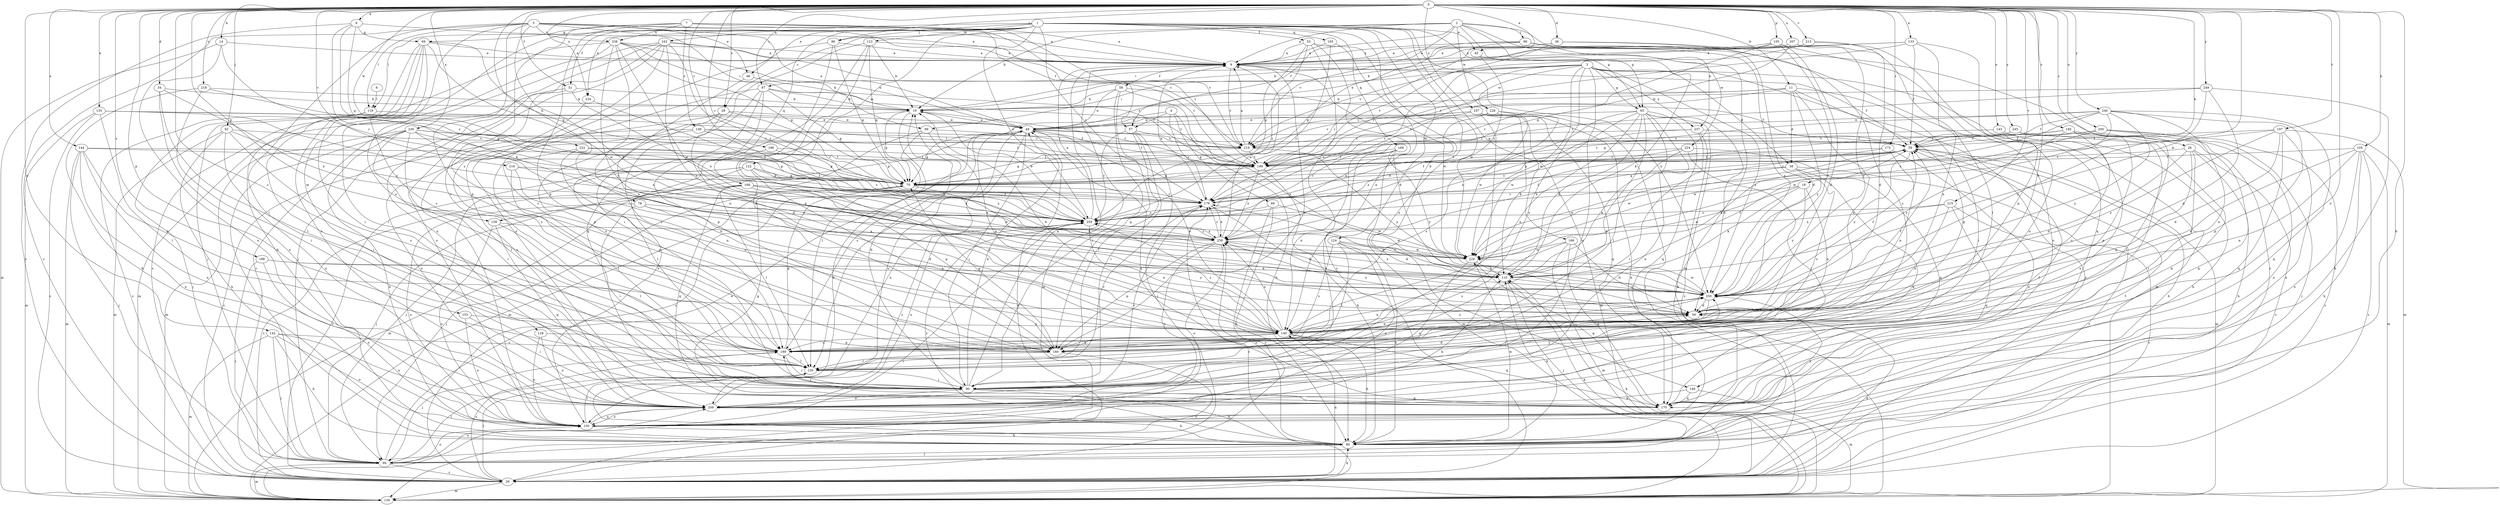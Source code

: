 strict digraph  {
0;
1;
2;
3;
4;
5;
6;
7;
8;
9;
11;
14;
18;
19;
26;
28;
29;
34;
36;
38;
39;
45;
48;
49;
51;
53;
57;
58;
59;
65;
68;
69;
70;
78;
80;
87;
89;
90;
92;
96;
98;
99;
105;
110;
119;
120;
122;
123;
124;
129;
130;
133;
135;
140;
142;
143;
144;
148;
149;
150;
153;
155;
159;
160;
162;
165;
166;
168;
169;
170;
172;
179;
185;
188;
189;
196;
197;
199;
200;
207;
209;
213;
215;
216;
218;
219;
222;
224;
228;
229;
230;
234;
237;
238;
239;
240;
245;
249;
250;
257;
259;
0 -> 8  [label=a];
0 -> 11  [label=b];
0 -> 14  [label=b];
0 -> 18  [label=b];
0 -> 26  [label=c];
0 -> 28  [label=c];
0 -> 34  [label=d];
0 -> 36  [label=d];
0 -> 45  [label=e];
0 -> 51  [label=f];
0 -> 78  [label=h];
0 -> 80  [label=h];
0 -> 87  [label=i];
0 -> 92  [label=j];
0 -> 96  [label=j];
0 -> 105  [label=k];
0 -> 110  [label=k];
0 -> 133  [label=n];
0 -> 135  [label=n];
0 -> 140  [label=n];
0 -> 142  [label=o];
0 -> 143  [label=o];
0 -> 144  [label=o];
0 -> 148  [label=o];
0 -> 153  [label=p];
0 -> 155  [label=p];
0 -> 159  [label=p];
0 -> 172  [label=r];
0 -> 179  [label=r];
0 -> 185  [label=s];
0 -> 188  [label=s];
0 -> 189  [label=s];
0 -> 196  [label=t];
0 -> 197  [label=t];
0 -> 200  [label=u];
0 -> 207  [label=u];
0 -> 213  [label=v];
0 -> 215  [label=v];
0 -> 216  [label=v];
0 -> 218  [label=v];
0 -> 222  [label=w];
0 -> 230  [label=x];
0 -> 234  [label=x];
0 -> 240  [label=y];
0 -> 245  [label=y];
0 -> 249  [label=y];
0 -> 257  [label=z];
1 -> 45  [label=e];
1 -> 48  [label=e];
1 -> 51  [label=f];
1 -> 53  [label=f];
1 -> 65  [label=g];
1 -> 96  [label=j];
1 -> 119  [label=l];
1 -> 122  [label=m];
1 -> 123  [label=m];
1 -> 124  [label=m];
1 -> 129  [label=m];
1 -> 140  [label=n];
1 -> 148  [label=o];
1 -> 162  [label=q];
1 -> 165  [label=q];
1 -> 166  [label=q];
1 -> 168  [label=q];
1 -> 169  [label=q];
1 -> 179  [label=r];
1 -> 234  [label=x];
1 -> 250  [label=y];
1 -> 259  [label=z];
2 -> 9  [label=a];
2 -> 19  [label=b];
2 -> 28  [label=c];
2 -> 57  [label=f];
2 -> 65  [label=g];
2 -> 98  [label=j];
2 -> 130  [label=m];
2 -> 219  [label=v];
2 -> 224  [label=w];
2 -> 228  [label=w];
2 -> 237  [label=x];
3 -> 29  [label=c];
3 -> 38  [label=d];
3 -> 65  [label=g];
3 -> 87  [label=i];
3 -> 89  [label=i];
3 -> 130  [label=m];
3 -> 179  [label=r];
3 -> 189  [label=s];
3 -> 199  [label=t];
3 -> 209  [label=u];
3 -> 228  [label=w];
3 -> 229  [label=w];
3 -> 237  [label=x];
3 -> 250  [label=y];
4 -> 57  [label=f];
4 -> 68  [label=g];
4 -> 80  [label=h];
4 -> 159  [label=p];
4 -> 179  [label=r];
5 -> 9  [label=a];
5 -> 29  [label=c];
5 -> 48  [label=e];
5 -> 49  [label=e];
5 -> 89  [label=i];
5 -> 90  [label=i];
5 -> 110  [label=k];
5 -> 119  [label=l];
5 -> 160  [label=p];
5 -> 189  [label=s];
5 -> 219  [label=v];
5 -> 238  [label=x];
6 -> 119  [label=l];
7 -> 9  [label=a];
7 -> 57  [label=f];
7 -> 69  [label=g];
7 -> 149  [label=o];
7 -> 160  [label=p];
7 -> 189  [label=s];
7 -> 199  [label=t];
7 -> 219  [label=v];
7 -> 238  [label=x];
8 -> 9  [label=a];
8 -> 29  [label=c];
8 -> 69  [label=g];
8 -> 70  [label=g];
8 -> 110  [label=k];
8 -> 259  [label=z];
9 -> 58  [label=f];
9 -> 59  [label=f];
9 -> 130  [label=m];
9 -> 219  [label=v];
9 -> 229  [label=w];
11 -> 19  [label=b];
11 -> 38  [label=d];
11 -> 90  [label=i];
11 -> 140  [label=n];
11 -> 160  [label=p];
11 -> 199  [label=t];
11 -> 219  [label=v];
11 -> 250  [label=y];
14 -> 9  [label=a];
14 -> 130  [label=m];
14 -> 150  [label=o];
14 -> 179  [label=r];
18 -> 110  [label=k];
18 -> 140  [label=n];
18 -> 179  [label=r];
18 -> 229  [label=w];
18 -> 250  [label=y];
19 -> 49  [label=e];
19 -> 70  [label=g];
19 -> 120  [label=l];
19 -> 150  [label=o];
19 -> 199  [label=t];
26 -> 29  [label=c];
26 -> 39  [label=d];
26 -> 80  [label=h];
26 -> 90  [label=i];
26 -> 160  [label=p];
26 -> 199  [label=t];
28 -> 39  [label=d];
28 -> 49  [label=e];
28 -> 150  [label=o];
28 -> 179  [label=r];
28 -> 189  [label=s];
29 -> 39  [label=d];
29 -> 49  [label=e];
29 -> 80  [label=h];
29 -> 110  [label=k];
29 -> 120  [label=l];
29 -> 130  [label=m];
29 -> 140  [label=n];
29 -> 189  [label=s];
34 -> 19  [label=b];
34 -> 120  [label=l];
34 -> 209  [label=u];
34 -> 239  [label=x];
36 -> 9  [label=a];
36 -> 29  [label=c];
36 -> 189  [label=s];
36 -> 199  [label=t];
38 -> 29  [label=c];
38 -> 70  [label=g];
38 -> 170  [label=q];
38 -> 189  [label=s];
38 -> 229  [label=w];
39 -> 59  [label=f];
39 -> 140  [label=n];
39 -> 239  [label=x];
45 -> 110  [label=k];
45 -> 259  [label=z];
48 -> 19  [label=b];
48 -> 140  [label=n];
49 -> 59  [label=f];
49 -> 70  [label=g];
49 -> 90  [label=i];
49 -> 120  [label=l];
49 -> 150  [label=o];
49 -> 170  [label=q];
49 -> 189  [label=s];
49 -> 199  [label=t];
49 -> 209  [label=u];
49 -> 219  [label=v];
51 -> 19  [label=b];
51 -> 130  [label=m];
51 -> 160  [label=p];
51 -> 239  [label=x];
53 -> 9  [label=a];
53 -> 29  [label=c];
53 -> 39  [label=d];
53 -> 70  [label=g];
53 -> 229  [label=w];
53 -> 259  [label=z];
57 -> 90  [label=i];
57 -> 99  [label=j];
57 -> 120  [label=l];
57 -> 219  [label=v];
57 -> 259  [label=z];
58 -> 19  [label=b];
58 -> 49  [label=e];
58 -> 59  [label=f];
58 -> 90  [label=i];
58 -> 160  [label=p];
58 -> 250  [label=y];
59 -> 70  [label=g];
59 -> 80  [label=h];
59 -> 110  [label=k];
59 -> 130  [label=m];
59 -> 199  [label=t];
59 -> 229  [label=w];
59 -> 250  [label=y];
65 -> 29  [label=c];
65 -> 39  [label=d];
65 -> 49  [label=e];
65 -> 110  [label=k];
65 -> 120  [label=l];
65 -> 140  [label=n];
65 -> 160  [label=p];
65 -> 170  [label=q];
65 -> 209  [label=u];
65 -> 229  [label=w];
65 -> 239  [label=x];
68 -> 29  [label=c];
68 -> 80  [label=h];
68 -> 229  [label=w];
68 -> 259  [label=z];
69 -> 9  [label=a];
69 -> 70  [label=g];
69 -> 80  [label=h];
69 -> 90  [label=i];
69 -> 99  [label=j];
69 -> 189  [label=s];
69 -> 209  [label=u];
69 -> 229  [label=w];
70 -> 59  [label=f];
70 -> 99  [label=j];
70 -> 110  [label=k];
70 -> 179  [label=r];
78 -> 39  [label=d];
78 -> 90  [label=i];
78 -> 140  [label=n];
78 -> 150  [label=o];
78 -> 259  [label=z];
80 -> 19  [label=b];
80 -> 59  [label=f];
80 -> 99  [label=j];
80 -> 110  [label=k];
80 -> 229  [label=w];
80 -> 239  [label=x];
80 -> 259  [label=z];
87 -> 19  [label=b];
87 -> 70  [label=g];
87 -> 160  [label=p];
87 -> 189  [label=s];
87 -> 199  [label=t];
87 -> 209  [label=u];
87 -> 250  [label=y];
89 -> 29  [label=c];
89 -> 130  [label=m];
89 -> 140  [label=n];
89 -> 219  [label=v];
90 -> 9  [label=a];
90 -> 19  [label=b];
90 -> 49  [label=e];
90 -> 80  [label=h];
90 -> 170  [label=q];
90 -> 209  [label=u];
90 -> 250  [label=y];
92 -> 80  [label=h];
92 -> 130  [label=m];
92 -> 189  [label=s];
92 -> 209  [label=u];
92 -> 219  [label=v];
92 -> 259  [label=z];
96 -> 9  [label=a];
96 -> 70  [label=g];
96 -> 160  [label=p];
96 -> 209  [label=u];
98 -> 9  [label=a];
98 -> 39  [label=d];
98 -> 70  [label=g];
98 -> 150  [label=o];
98 -> 179  [label=r];
98 -> 250  [label=y];
99 -> 29  [label=c];
99 -> 49  [label=e];
99 -> 120  [label=l];
99 -> 130  [label=m];
99 -> 150  [label=o];
99 -> 209  [label=u];
105 -> 29  [label=c];
105 -> 39  [label=d];
105 -> 80  [label=h];
105 -> 130  [label=m];
105 -> 140  [label=n];
105 -> 150  [label=o];
105 -> 199  [label=t];
110 -> 59  [label=f];
110 -> 99  [label=j];
110 -> 239  [label=x];
110 -> 250  [label=y];
119 -> 29  [label=c];
119 -> 49  [label=e];
119 -> 90  [label=i];
119 -> 99  [label=j];
120 -> 39  [label=d];
120 -> 90  [label=i];
120 -> 179  [label=r];
122 -> 29  [label=c];
122 -> 70  [label=g];
122 -> 99  [label=j];
122 -> 130  [label=m];
122 -> 140  [label=n];
122 -> 160  [label=p];
122 -> 239  [label=x];
123 -> 9  [label=a];
123 -> 19  [label=b];
123 -> 70  [label=g];
123 -> 90  [label=i];
123 -> 160  [label=p];
123 -> 170  [label=q];
124 -> 80  [label=h];
124 -> 110  [label=k];
124 -> 120  [label=l];
124 -> 150  [label=o];
124 -> 189  [label=s];
124 -> 229  [label=w];
129 -> 150  [label=o];
129 -> 160  [label=p];
129 -> 209  [label=u];
130 -> 110  [label=k];
130 -> 179  [label=r];
130 -> 259  [label=z];
133 -> 9  [label=a];
133 -> 19  [label=b];
133 -> 59  [label=f];
133 -> 140  [label=n];
133 -> 160  [label=p];
133 -> 199  [label=t];
135 -> 29  [label=c];
135 -> 49  [label=e];
135 -> 120  [label=l];
135 -> 130  [label=m];
135 -> 199  [label=t];
135 -> 259  [label=z];
140 -> 19  [label=b];
140 -> 49  [label=e];
140 -> 80  [label=h];
140 -> 160  [label=p];
140 -> 170  [label=q];
140 -> 189  [label=s];
140 -> 239  [label=x];
140 -> 250  [label=y];
140 -> 259  [label=z];
142 -> 80  [label=h];
142 -> 99  [label=j];
142 -> 130  [label=m];
142 -> 150  [label=o];
142 -> 189  [label=s];
142 -> 209  [label=u];
143 -> 80  [label=h];
143 -> 209  [label=u];
143 -> 219  [label=v];
144 -> 39  [label=d];
144 -> 70  [label=g];
144 -> 99  [label=j];
144 -> 130  [label=m];
144 -> 150  [label=o];
144 -> 199  [label=t];
144 -> 209  [label=u];
148 -> 130  [label=m];
148 -> 170  [label=q];
148 -> 209  [label=u];
149 -> 29  [label=c];
149 -> 59  [label=f];
149 -> 209  [label=u];
149 -> 219  [label=v];
149 -> 259  [label=z];
150 -> 80  [label=h];
150 -> 110  [label=k];
150 -> 120  [label=l];
150 -> 209  [label=u];
150 -> 250  [label=y];
153 -> 90  [label=i];
153 -> 140  [label=n];
153 -> 150  [label=o];
155 -> 9  [label=a];
155 -> 39  [label=d];
155 -> 49  [label=e];
155 -> 179  [label=r];
155 -> 209  [label=u];
155 -> 250  [label=y];
159 -> 120  [label=l];
159 -> 150  [label=o];
159 -> 170  [label=q];
159 -> 239  [label=x];
160 -> 9  [label=a];
160 -> 29  [label=c];
160 -> 70  [label=g];
160 -> 120  [label=l];
160 -> 250  [label=y];
162 -> 9  [label=a];
162 -> 29  [label=c];
162 -> 99  [label=j];
162 -> 150  [label=o];
162 -> 189  [label=s];
162 -> 199  [label=t];
162 -> 209  [label=u];
162 -> 250  [label=y];
162 -> 259  [label=z];
165 -> 9  [label=a];
165 -> 110  [label=k];
165 -> 259  [label=z];
166 -> 39  [label=d];
166 -> 130  [label=m];
166 -> 170  [label=q];
166 -> 189  [label=s];
166 -> 229  [label=w];
168 -> 29  [label=c];
168 -> 99  [label=j];
168 -> 120  [label=l];
168 -> 170  [label=q];
168 -> 179  [label=r];
168 -> 229  [label=w];
168 -> 239  [label=x];
168 -> 259  [label=z];
169 -> 90  [label=i];
169 -> 130  [label=m];
169 -> 140  [label=n];
169 -> 179  [label=r];
169 -> 199  [label=t];
169 -> 250  [label=y];
170 -> 70  [label=g];
170 -> 189  [label=s];
172 -> 140  [label=n];
172 -> 150  [label=o];
172 -> 199  [label=t];
172 -> 239  [label=x];
179 -> 9  [label=a];
179 -> 39  [label=d];
179 -> 239  [label=x];
179 -> 259  [label=z];
185 -> 59  [label=f];
185 -> 120  [label=l];
185 -> 160  [label=p];
185 -> 170  [label=q];
185 -> 189  [label=s];
185 -> 219  [label=v];
185 -> 250  [label=y];
188 -> 99  [label=j];
188 -> 110  [label=k];
188 -> 150  [label=o];
188 -> 250  [label=y];
189 -> 70  [label=g];
189 -> 90  [label=i];
189 -> 99  [label=j];
189 -> 120  [label=l];
189 -> 250  [label=y];
196 -> 120  [label=l];
196 -> 199  [label=t];
196 -> 259  [label=z];
197 -> 39  [label=d];
197 -> 59  [label=f];
197 -> 130  [label=m];
197 -> 150  [label=o];
197 -> 170  [label=q];
197 -> 179  [label=r];
197 -> 250  [label=y];
199 -> 70  [label=g];
199 -> 80  [label=h];
199 -> 239  [label=x];
200 -> 29  [label=c];
200 -> 59  [label=f];
200 -> 99  [label=j];
200 -> 150  [label=o];
200 -> 199  [label=t];
200 -> 229  [label=w];
207 -> 9  [label=a];
207 -> 19  [label=b];
207 -> 39  [label=d];
207 -> 70  [label=g];
207 -> 250  [label=y];
209 -> 59  [label=f];
209 -> 80  [label=h];
209 -> 150  [label=o];
209 -> 179  [label=r];
209 -> 259  [label=z];
213 -> 9  [label=a];
213 -> 120  [label=l];
213 -> 170  [label=q];
213 -> 219  [label=v];
215 -> 29  [label=c];
215 -> 140  [label=n];
215 -> 170  [label=q];
215 -> 239  [label=x];
215 -> 259  [label=z];
216 -> 70  [label=g];
216 -> 120  [label=l];
216 -> 140  [label=n];
216 -> 259  [label=z];
218 -> 19  [label=b];
218 -> 70  [label=g];
218 -> 80  [label=h];
218 -> 90  [label=i];
219 -> 9  [label=a];
219 -> 70  [label=g];
219 -> 199  [label=t];
219 -> 250  [label=y];
222 -> 70  [label=g];
222 -> 140  [label=n];
222 -> 160  [label=p];
222 -> 199  [label=t];
224 -> 90  [label=i];
224 -> 110  [label=k];
224 -> 170  [label=q];
224 -> 199  [label=t];
224 -> 259  [label=z];
228 -> 49  [label=e];
228 -> 99  [label=j];
228 -> 189  [label=s];
228 -> 229  [label=w];
228 -> 239  [label=x];
229 -> 110  [label=k];
229 -> 170  [label=q];
229 -> 209  [label=u];
230 -> 80  [label=h];
230 -> 90  [label=i];
230 -> 99  [label=j];
230 -> 120  [label=l];
230 -> 130  [label=m];
230 -> 140  [label=n];
230 -> 199  [label=t];
230 -> 219  [label=v];
230 -> 239  [label=x];
234 -> 189  [label=s];
234 -> 259  [label=z];
237 -> 59  [label=f];
237 -> 80  [label=h];
237 -> 90  [label=i];
237 -> 219  [label=v];
237 -> 239  [label=x];
238 -> 9  [label=a];
238 -> 29  [label=c];
238 -> 49  [label=e];
238 -> 70  [label=g];
238 -> 90  [label=i];
238 -> 140  [label=n];
238 -> 199  [label=t];
238 -> 229  [label=w];
238 -> 250  [label=y];
239 -> 9  [label=a];
239 -> 150  [label=o];
239 -> 160  [label=p];
239 -> 179  [label=r];
239 -> 209  [label=u];
239 -> 229  [label=w];
239 -> 259  [label=z];
240 -> 49  [label=e];
240 -> 59  [label=f];
240 -> 70  [label=g];
240 -> 140  [label=n];
240 -> 160  [label=p];
240 -> 170  [label=q];
240 -> 229  [label=w];
240 -> 250  [label=y];
240 -> 259  [label=z];
245 -> 59  [label=f];
245 -> 90  [label=i];
245 -> 170  [label=q];
245 -> 259  [label=z];
249 -> 19  [label=b];
249 -> 39  [label=d];
249 -> 80  [label=h];
249 -> 199  [label=t];
249 -> 250  [label=y];
250 -> 39  [label=d];
250 -> 59  [label=f];
250 -> 90  [label=i];
250 -> 140  [label=n];
250 -> 179  [label=r];
250 -> 229  [label=w];
257 -> 49  [label=e];
257 -> 80  [label=h];
257 -> 90  [label=i];
257 -> 110  [label=k];
257 -> 130  [label=m];
257 -> 170  [label=q];
257 -> 179  [label=r];
257 -> 219  [label=v];
259 -> 9  [label=a];
259 -> 19  [label=b];
259 -> 59  [label=f];
259 -> 140  [label=n];
259 -> 209  [label=u];
259 -> 229  [label=w];
259 -> 239  [label=x];
}
